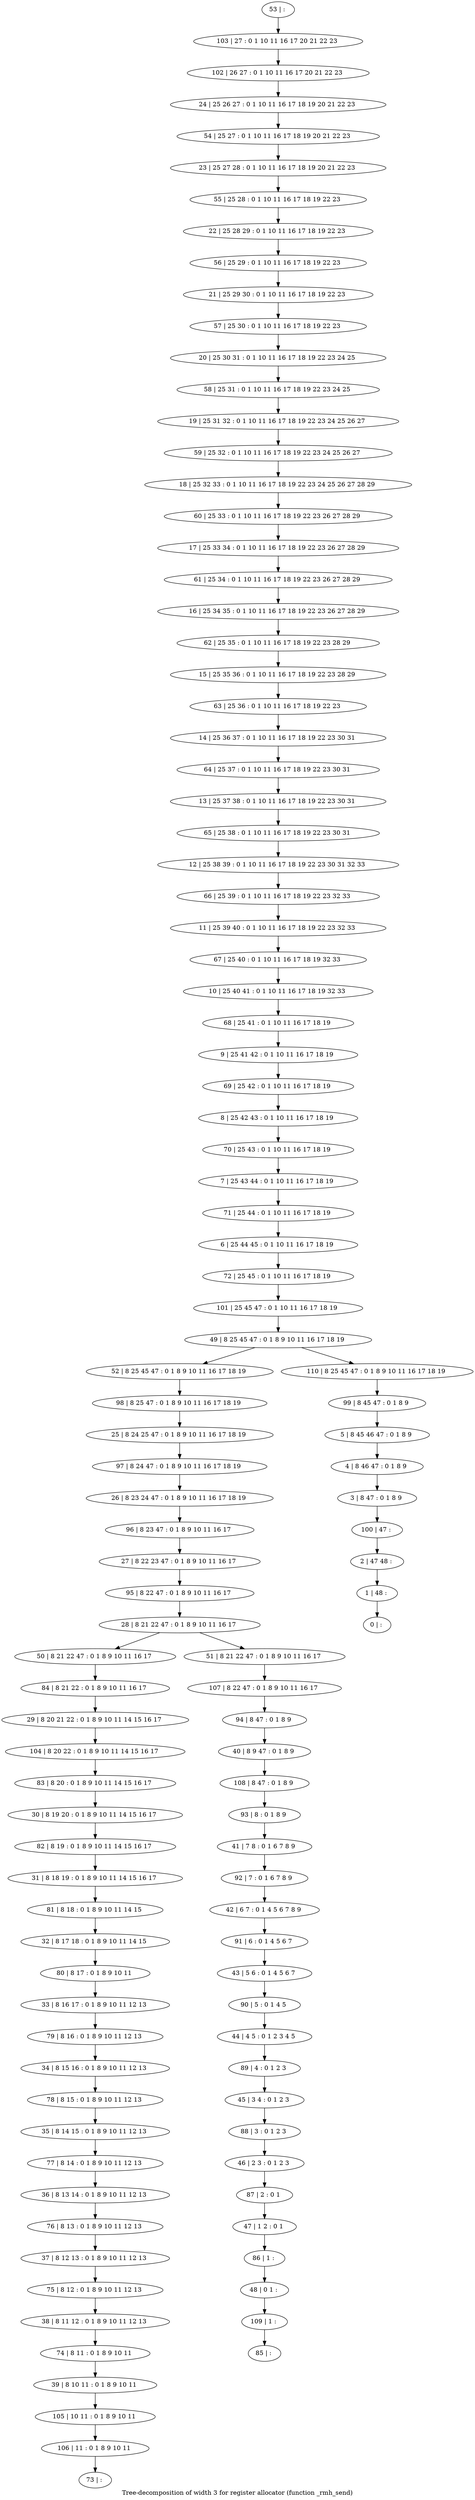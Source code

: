 digraph G {
graph [label="Tree-decomposition of width 3 for register allocator (function _rmh_send)"]
0[label="0 | : "];
1[label="1 | 48 : "];
2[label="2 | 47 48 : "];
3[label="3 | 8 47 : 0 1 8 9 "];
4[label="4 | 8 46 47 : 0 1 8 9 "];
5[label="5 | 8 45 46 47 : 0 1 8 9 "];
6[label="6 | 25 44 45 : 0 1 10 11 16 17 18 19 "];
7[label="7 | 25 43 44 : 0 1 10 11 16 17 18 19 "];
8[label="8 | 25 42 43 : 0 1 10 11 16 17 18 19 "];
9[label="9 | 25 41 42 : 0 1 10 11 16 17 18 19 "];
10[label="10 | 25 40 41 : 0 1 10 11 16 17 18 19 32 33 "];
11[label="11 | 25 39 40 : 0 1 10 11 16 17 18 19 22 23 32 33 "];
12[label="12 | 25 38 39 : 0 1 10 11 16 17 18 19 22 23 30 31 32 33 "];
13[label="13 | 25 37 38 : 0 1 10 11 16 17 18 19 22 23 30 31 "];
14[label="14 | 25 36 37 : 0 1 10 11 16 17 18 19 22 23 30 31 "];
15[label="15 | 25 35 36 : 0 1 10 11 16 17 18 19 22 23 28 29 "];
16[label="16 | 25 34 35 : 0 1 10 11 16 17 18 19 22 23 26 27 28 29 "];
17[label="17 | 25 33 34 : 0 1 10 11 16 17 18 19 22 23 26 27 28 29 "];
18[label="18 | 25 32 33 : 0 1 10 11 16 17 18 19 22 23 24 25 26 27 28 29 "];
19[label="19 | 25 31 32 : 0 1 10 11 16 17 18 19 22 23 24 25 26 27 "];
20[label="20 | 25 30 31 : 0 1 10 11 16 17 18 19 22 23 24 25 "];
21[label="21 | 25 29 30 : 0 1 10 11 16 17 18 19 22 23 "];
22[label="22 | 25 28 29 : 0 1 10 11 16 17 18 19 22 23 "];
23[label="23 | 25 27 28 : 0 1 10 11 16 17 18 19 20 21 22 23 "];
24[label="24 | 25 26 27 : 0 1 10 11 16 17 18 19 20 21 22 23 "];
25[label="25 | 8 24 25 47 : 0 1 8 9 10 11 16 17 18 19 "];
26[label="26 | 8 23 24 47 : 0 1 8 9 10 11 16 17 18 19 "];
27[label="27 | 8 22 23 47 : 0 1 8 9 10 11 16 17 "];
28[label="28 | 8 21 22 47 : 0 1 8 9 10 11 16 17 "];
29[label="29 | 8 20 21 22 : 0 1 8 9 10 11 14 15 16 17 "];
30[label="30 | 8 19 20 : 0 1 8 9 10 11 14 15 16 17 "];
31[label="31 | 8 18 19 : 0 1 8 9 10 11 14 15 16 17 "];
32[label="32 | 8 17 18 : 0 1 8 9 10 11 14 15 "];
33[label="33 | 8 16 17 : 0 1 8 9 10 11 12 13 "];
34[label="34 | 8 15 16 : 0 1 8 9 10 11 12 13 "];
35[label="35 | 8 14 15 : 0 1 8 9 10 11 12 13 "];
36[label="36 | 8 13 14 : 0 1 8 9 10 11 12 13 "];
37[label="37 | 8 12 13 : 0 1 8 9 10 11 12 13 "];
38[label="38 | 8 11 12 : 0 1 8 9 10 11 12 13 "];
39[label="39 | 8 10 11 : 0 1 8 9 10 11 "];
40[label="40 | 8 9 47 : 0 1 8 9 "];
41[label="41 | 7 8 : 0 1 6 7 8 9 "];
42[label="42 | 6 7 : 0 1 4 5 6 7 8 9 "];
43[label="43 | 5 6 : 0 1 4 5 6 7 "];
44[label="44 | 4 5 : 0 1 2 3 4 5 "];
45[label="45 | 3 4 : 0 1 2 3 "];
46[label="46 | 2 3 : 0 1 2 3 "];
47[label="47 | 1 2 : 0 1 "];
48[label="48 | 0 1 : "];
49[label="49 | 8 25 45 47 : 0 1 8 9 10 11 16 17 18 19 "];
50[label="50 | 8 21 22 47 : 0 1 8 9 10 11 16 17 "];
51[label="51 | 8 21 22 47 : 0 1 8 9 10 11 16 17 "];
52[label="52 | 8 25 45 47 : 0 1 8 9 10 11 16 17 18 19 "];
53[label="53 | : "];
54[label="54 | 25 27 : 0 1 10 11 16 17 18 19 20 21 22 23 "];
55[label="55 | 25 28 : 0 1 10 11 16 17 18 19 22 23 "];
56[label="56 | 25 29 : 0 1 10 11 16 17 18 19 22 23 "];
57[label="57 | 25 30 : 0 1 10 11 16 17 18 19 22 23 "];
58[label="58 | 25 31 : 0 1 10 11 16 17 18 19 22 23 24 25 "];
59[label="59 | 25 32 : 0 1 10 11 16 17 18 19 22 23 24 25 26 27 "];
60[label="60 | 25 33 : 0 1 10 11 16 17 18 19 22 23 26 27 28 29 "];
61[label="61 | 25 34 : 0 1 10 11 16 17 18 19 22 23 26 27 28 29 "];
62[label="62 | 25 35 : 0 1 10 11 16 17 18 19 22 23 28 29 "];
63[label="63 | 25 36 : 0 1 10 11 16 17 18 19 22 23 "];
64[label="64 | 25 37 : 0 1 10 11 16 17 18 19 22 23 30 31 "];
65[label="65 | 25 38 : 0 1 10 11 16 17 18 19 22 23 30 31 "];
66[label="66 | 25 39 : 0 1 10 11 16 17 18 19 22 23 32 33 "];
67[label="67 | 25 40 : 0 1 10 11 16 17 18 19 32 33 "];
68[label="68 | 25 41 : 0 1 10 11 16 17 18 19 "];
69[label="69 | 25 42 : 0 1 10 11 16 17 18 19 "];
70[label="70 | 25 43 : 0 1 10 11 16 17 18 19 "];
71[label="71 | 25 44 : 0 1 10 11 16 17 18 19 "];
72[label="72 | 25 45 : 0 1 10 11 16 17 18 19 "];
73[label="73 | : "];
74[label="74 | 8 11 : 0 1 8 9 10 11 "];
75[label="75 | 8 12 : 0 1 8 9 10 11 12 13 "];
76[label="76 | 8 13 : 0 1 8 9 10 11 12 13 "];
77[label="77 | 8 14 : 0 1 8 9 10 11 12 13 "];
78[label="78 | 8 15 : 0 1 8 9 10 11 12 13 "];
79[label="79 | 8 16 : 0 1 8 9 10 11 12 13 "];
80[label="80 | 8 17 : 0 1 8 9 10 11 "];
81[label="81 | 8 18 : 0 1 8 9 10 11 14 15 "];
82[label="82 | 8 19 : 0 1 8 9 10 11 14 15 16 17 "];
83[label="83 | 8 20 : 0 1 8 9 10 11 14 15 16 17 "];
84[label="84 | 8 21 22 : 0 1 8 9 10 11 16 17 "];
85[label="85 | : "];
86[label="86 | 1 : "];
87[label="87 | 2 : 0 1 "];
88[label="88 | 3 : 0 1 2 3 "];
89[label="89 | 4 : 0 1 2 3 "];
90[label="90 | 5 : 0 1 4 5 "];
91[label="91 | 6 : 0 1 4 5 6 7 "];
92[label="92 | 7 : 0 1 6 7 8 9 "];
93[label="93 | 8 : 0 1 8 9 "];
94[label="94 | 8 47 : 0 1 8 9 "];
95[label="95 | 8 22 47 : 0 1 8 9 10 11 16 17 "];
96[label="96 | 8 23 47 : 0 1 8 9 10 11 16 17 "];
97[label="97 | 8 24 47 : 0 1 8 9 10 11 16 17 18 19 "];
98[label="98 | 8 25 47 : 0 1 8 9 10 11 16 17 18 19 "];
99[label="99 | 8 45 47 : 0 1 8 9 "];
100[label="100 | 47 : "];
101[label="101 | 25 45 47 : 0 1 10 11 16 17 18 19 "];
102[label="102 | 26 27 : 0 1 10 11 16 17 20 21 22 23 "];
103[label="103 | 27 : 0 1 10 11 16 17 20 21 22 23 "];
104[label="104 | 8 20 22 : 0 1 8 9 10 11 14 15 16 17 "];
105[label="105 | 10 11 : 0 1 8 9 10 11 "];
106[label="106 | 11 : 0 1 8 9 10 11 "];
107[label="107 | 8 22 47 : 0 1 8 9 10 11 16 17 "];
108[label="108 | 8 47 : 0 1 8 9 "];
109[label="109 | 1 : "];
110[label="110 | 8 25 45 47 : 0 1 8 9 10 11 16 17 18 19 "];
28->50 ;
28->51 ;
74->39 ;
38->74 ;
75->38 ;
37->75 ;
76->37 ;
36->76 ;
77->36 ;
35->77 ;
78->35 ;
34->78 ;
79->34 ;
33->79 ;
80->33 ;
32->80 ;
81->32 ;
31->81 ;
82->31 ;
30->82 ;
83->30 ;
84->29 ;
50->84 ;
86->48 ;
47->86 ;
87->47 ;
46->87 ;
88->46 ;
45->88 ;
89->45 ;
44->89 ;
90->44 ;
43->90 ;
91->43 ;
42->91 ;
92->42 ;
41->92 ;
93->41 ;
94->40 ;
95->28 ;
27->95 ;
96->27 ;
26->96 ;
97->26 ;
25->97 ;
98->25 ;
52->98 ;
104->83 ;
29->104 ;
39->105 ;
106->73 ;
105->106 ;
107->94 ;
51->107 ;
108->93 ;
40->108 ;
109->85 ;
48->109 ;
53->103 ;
103->102 ;
102->24 ;
24->54 ;
54->23 ;
23->55 ;
55->22 ;
22->56 ;
56->21 ;
21->57 ;
57->20 ;
20->58 ;
58->19 ;
19->59 ;
59->18 ;
18->60 ;
60->17 ;
17->61 ;
61->16 ;
16->62 ;
62->15 ;
15->63 ;
63->14 ;
14->64 ;
64->13 ;
13->65 ;
65->12 ;
12->66 ;
66->11 ;
11->67 ;
67->10 ;
10->68 ;
68->9 ;
9->69 ;
69->8 ;
8->70 ;
70->7 ;
7->71 ;
71->6 ;
6->72 ;
72->101 ;
101->49 ;
99->5 ;
5->4 ;
4->3 ;
3->100 ;
100->2 ;
2->1 ;
1->0 ;
110->99 ;
49->52 ;
49->110 ;
}
